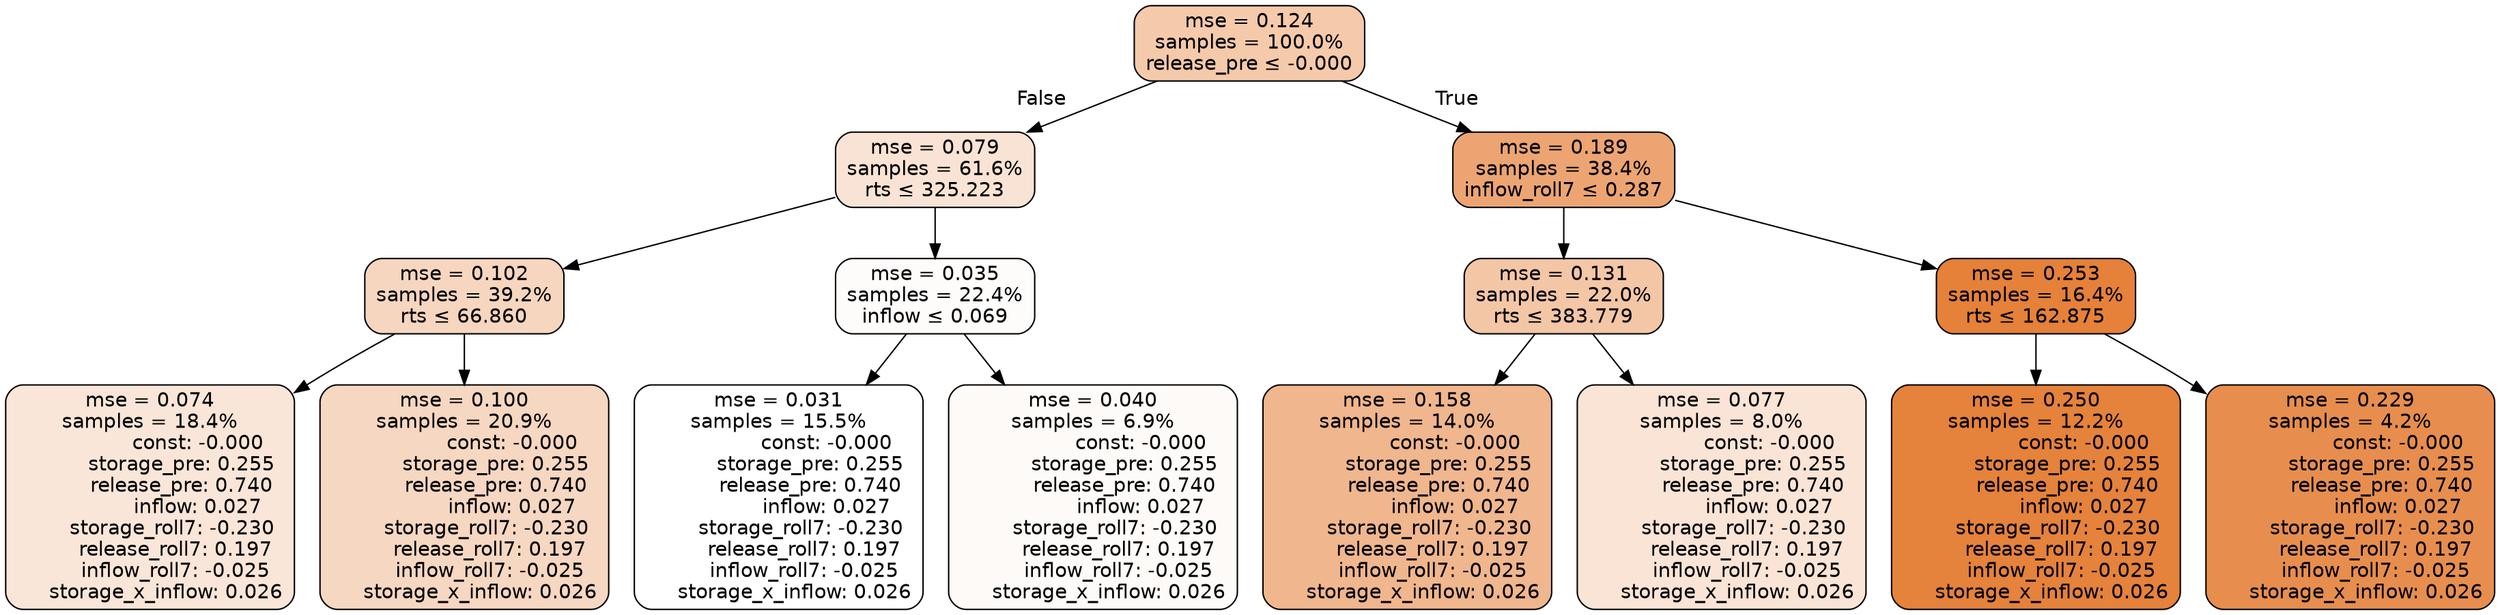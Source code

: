 digraph tree {
node [shape=rectangle, style="filled, rounded", color="black", fontname=helvetica] ;
edge [fontname=helvetica] ;
	"0" [label="mse = 0.124
samples = 100.0%
release_pre &le; -0.000", fillcolor="#f4caab"]
	"1" [label="mse = 0.079
samples = 61.6%
rts &le; 325.223", fillcolor="#f9e3d4"]
	"2" [label="mse = 0.102
samples = 39.2%
rts &le; 66.860", fillcolor="#f6d6bf"]
	"3" [label="mse = 0.074
samples = 18.4%
               const: -0.000
          storage_pre: 0.255
          release_pre: 0.740
               inflow: 0.027
       storage_roll7: -0.230
        release_roll7: 0.197
        inflow_roll7: -0.025
     storage_x_inflow: 0.026", fillcolor="#f9e6d8"]
	"4" [label="mse = 0.100
samples = 20.9%
               const: -0.000
          storage_pre: 0.255
          release_pre: 0.740
               inflow: 0.027
       storage_roll7: -0.230
        release_roll7: 0.197
        inflow_roll7: -0.025
     storage_x_inflow: 0.026", fillcolor="#f6d7c1"]
	"5" [label="mse = 0.035
samples = 22.4%
inflow &le; 0.069", fillcolor="#fefcfb"]
	"6" [label="mse = 0.031
samples = 15.5%
               const: -0.000
          storage_pre: 0.255
          release_pre: 0.740
               inflow: 0.027
       storage_roll7: -0.230
        release_roll7: 0.197
        inflow_roll7: -0.025
     storage_x_inflow: 0.026", fillcolor="#ffffff"]
	"7" [label="mse = 0.040
samples = 6.9%
               const: -0.000
          storage_pre: 0.255
          release_pre: 0.740
               inflow: 0.027
       storage_roll7: -0.230
        release_roll7: 0.197
        inflow_roll7: -0.025
     storage_x_inflow: 0.026", fillcolor="#fdfaf7"]
	"8" [label="mse = 0.189
samples = 38.4%
inflow_roll7 &le; 0.287", fillcolor="#eca572"]
	"9" [label="mse = 0.131
samples = 22.0%
rts &le; 383.779", fillcolor="#f3c6a6"]
	"10" [label="mse = 0.158
samples = 14.0%
               const: -0.000
          storage_pre: 0.255
          release_pre: 0.740
               inflow: 0.027
       storage_roll7: -0.230
        release_roll7: 0.197
        inflow_roll7: -0.025
     storage_x_inflow: 0.026", fillcolor="#f0b68d"]
	"11" [label="mse = 0.077
samples = 8.0%
               const: -0.000
          storage_pre: 0.255
          release_pre: 0.740
               inflow: 0.027
       storage_roll7: -0.230
        release_roll7: 0.197
        inflow_roll7: -0.025
     storage_x_inflow: 0.026", fillcolor="#f9e4d6"]
	"12" [label="mse = 0.253
samples = 16.4%
rts &le; 162.875", fillcolor="#e58139"]
	"13" [label="mse = 0.250
samples = 12.2%
               const: -0.000
          storage_pre: 0.255
          release_pre: 0.740
               inflow: 0.027
       storage_roll7: -0.230
        release_roll7: 0.197
        inflow_roll7: -0.025
     storage_x_inflow: 0.026", fillcolor="#e5823b"]
	"14" [label="mse = 0.229
samples = 4.2%
               const: -0.000
          storage_pre: 0.255
          release_pre: 0.740
               inflow: 0.027
       storage_roll7: -0.230
        release_roll7: 0.197
        inflow_roll7: -0.025
     storage_x_inflow: 0.026", fillcolor="#e78e4e"]

	"0" -> "1" [labeldistance=2.5, labelangle=45, headlabel="False"]
	"1" -> "2"
	"2" -> "3"
	"2" -> "4"
	"1" -> "5"
	"5" -> "6"
	"5" -> "7"
	"0" -> "8" [labeldistance=2.5, labelangle=-45, headlabel="True"]
	"8" -> "9"
	"9" -> "10"
	"9" -> "11"
	"8" -> "12"
	"12" -> "13"
	"12" -> "14"
}